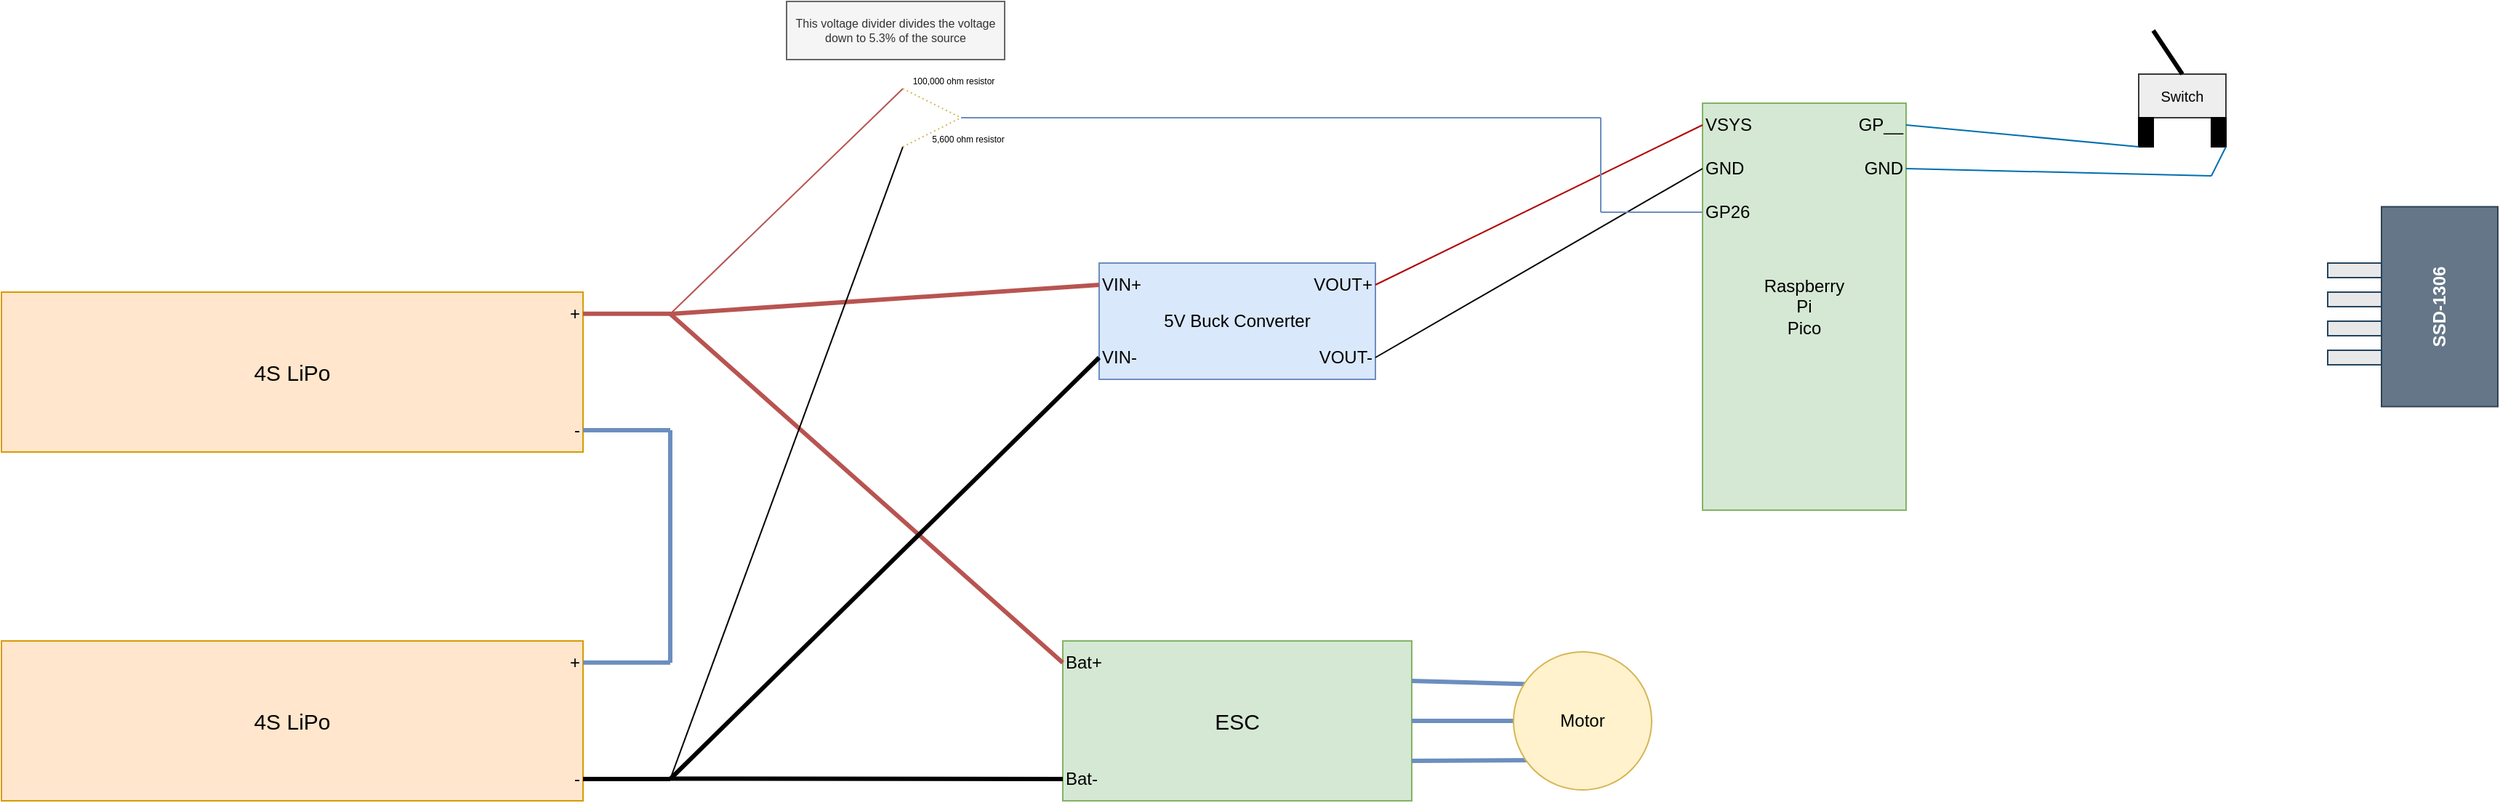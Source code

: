 <mxfile version="26.2.3">
  <diagram name="Page-1" id="h3mjnkEnst404sXgL5RF">
    <mxGraphModel dx="2316" dy="822" grid="1" gridSize="10" guides="1" tooltips="1" connect="1" arrows="1" fold="1" page="1" pageScale="1" pageWidth="850" pageHeight="1100" math="0" shadow="0">
      <root>
        <mxCell id="0" />
        <mxCell id="1" parent="0" />
        <mxCell id="way9uXlhnnQfd8RZIOcj-1" value="4S LiPo" style="rounded=0;whiteSpace=wrap;html=1;fontSize=15;fillColor=#ffe6cc;strokeColor=#d79b00;" parent="1" vertex="1">
          <mxGeometry x="-60" y="220" width="400" height="110" as="geometry" />
        </mxCell>
        <mxCell id="way9uXlhnnQfd8RZIOcj-2" value="+" style="text;html=1;align=right;verticalAlign=middle;whiteSpace=wrap;rounded=0;" parent="1" vertex="1">
          <mxGeometry x="280" y="220" width="60" height="30" as="geometry" />
        </mxCell>
        <mxCell id="way9uXlhnnQfd8RZIOcj-3" value="-" style="text;html=1;align=right;verticalAlign=middle;whiteSpace=wrap;rounded=0;" parent="1" vertex="1">
          <mxGeometry x="280" y="300" width="60" height="30" as="geometry" />
        </mxCell>
        <mxCell id="way9uXlhnnQfd8RZIOcj-10" value="" style="endArrow=none;html=1;rounded=0;exitX=1;exitY=0.5;exitDx=0;exitDy=0;fillColor=#dae8fc;strokeColor=#6c8ebf;strokeWidth=3;" parent="1" source="way9uXlhnnQfd8RZIOcj-3" edge="1">
          <mxGeometry width="50" height="50" relative="1" as="geometry">
            <mxPoint x="400" y="380" as="sourcePoint" />
            <mxPoint x="400" y="315" as="targetPoint" />
          </mxGeometry>
        </mxCell>
        <mxCell id="way9uXlhnnQfd8RZIOcj-11" value="" style="endArrow=none;html=1;rounded=0;exitX=1;exitY=0.5;exitDx=0;exitDy=0;fillColor=#f8cecc;strokeColor=#b85450;strokeWidth=3;" parent="1" edge="1">
          <mxGeometry width="50" height="50" relative="1" as="geometry">
            <mxPoint x="340" y="234.83" as="sourcePoint" />
            <mxPoint x="400" y="234.83" as="targetPoint" />
          </mxGeometry>
        </mxCell>
        <mxCell id="way9uXlhnnQfd8RZIOcj-18" value="4S LiPo" style="rounded=0;whiteSpace=wrap;html=1;fontSize=15;fillColor=#ffe6cc;strokeColor=#d79b00;" parent="1" vertex="1">
          <mxGeometry x="-60" y="460" width="400" height="110" as="geometry" />
        </mxCell>
        <mxCell id="way9uXlhnnQfd8RZIOcj-19" value="+" style="text;html=1;align=right;verticalAlign=middle;whiteSpace=wrap;rounded=0;" parent="1" vertex="1">
          <mxGeometry x="280" y="460" width="60" height="30" as="geometry" />
        </mxCell>
        <mxCell id="way9uXlhnnQfd8RZIOcj-20" value="-" style="text;html=1;align=right;verticalAlign=middle;whiteSpace=wrap;rounded=0;" parent="1" vertex="1">
          <mxGeometry x="280" y="540" width="60" height="30" as="geometry" />
        </mxCell>
        <mxCell id="way9uXlhnnQfd8RZIOcj-21" value="" style="endArrow=none;html=1;rounded=0;exitX=1;exitY=0.5;exitDx=0;exitDy=0;strokeWidth=3;" parent="1" source="way9uXlhnnQfd8RZIOcj-20" edge="1">
          <mxGeometry width="50" height="50" relative="1" as="geometry">
            <mxPoint x="400" y="620" as="sourcePoint" />
            <mxPoint x="400" y="555" as="targetPoint" />
          </mxGeometry>
        </mxCell>
        <mxCell id="way9uXlhnnQfd8RZIOcj-22" value="" style="endArrow=none;html=1;rounded=0;exitX=1;exitY=0.5;exitDx=0;exitDy=0;fillColor=#dae8fc;strokeColor=#6c8ebf;strokeWidth=3;" parent="1" edge="1">
          <mxGeometry width="50" height="50" relative="1" as="geometry">
            <mxPoint x="340" y="474.83" as="sourcePoint" />
            <mxPoint x="400" y="474.83" as="targetPoint" />
          </mxGeometry>
        </mxCell>
        <mxCell id="way9uXlhnnQfd8RZIOcj-25" value="" style="endArrow=none;html=1;rounded=0;fillColor=#dae8fc;strokeColor=#6c8ebf;strokeWidth=3;" parent="1" edge="1">
          <mxGeometry width="50" height="50" relative="1" as="geometry">
            <mxPoint x="400" y="315" as="sourcePoint" />
            <mxPoint x="400" y="475" as="targetPoint" />
          </mxGeometry>
        </mxCell>
        <mxCell id="way9uXlhnnQfd8RZIOcj-26" value="ESC" style="rounded=0;whiteSpace=wrap;html=1;fontSize=15;fillColor=#d5e8d4;strokeColor=#82b366;" parent="1" vertex="1">
          <mxGeometry x="670" y="460" width="240" height="110" as="geometry" />
        </mxCell>
        <mxCell id="way9uXlhnnQfd8RZIOcj-27" value="Bat+" style="text;html=1;align=left;verticalAlign=middle;whiteSpace=wrap;rounded=0;" parent="1" vertex="1">
          <mxGeometry x="670" y="460" width="60" height="30" as="geometry" />
        </mxCell>
        <mxCell id="way9uXlhnnQfd8RZIOcj-28" value="Bat-" style="text;html=1;align=left;verticalAlign=middle;whiteSpace=wrap;rounded=0;" parent="1" vertex="1">
          <mxGeometry x="670" y="540" width="60" height="30" as="geometry" />
        </mxCell>
        <mxCell id="way9uXlhnnQfd8RZIOcj-30" value="" style="endArrow=none;html=1;rounded=0;fillColor=#f8cecc;strokeColor=#b85450;strokeWidth=3;entryX=0;entryY=0.5;entryDx=0;entryDy=0;" parent="1" target="way9uXlhnnQfd8RZIOcj-27" edge="1">
          <mxGeometry width="50" height="50" relative="1" as="geometry">
            <mxPoint x="400" y="235" as="sourcePoint" />
            <mxPoint x="480" y="250.0" as="targetPoint" />
          </mxGeometry>
        </mxCell>
        <mxCell id="way9uXlhnnQfd8RZIOcj-31" value="" style="endArrow=none;html=1;rounded=0;exitX=1;exitY=0.5;exitDx=0;exitDy=0;strokeWidth=3;entryX=0;entryY=0.5;entryDx=0;entryDy=0;" parent="1" target="way9uXlhnnQfd8RZIOcj-28" edge="1">
          <mxGeometry width="50" height="50" relative="1" as="geometry">
            <mxPoint x="400" y="554.76" as="sourcePoint" />
            <mxPoint x="460" y="554.76" as="targetPoint" />
          </mxGeometry>
        </mxCell>
        <mxCell id="way9uXlhnnQfd8RZIOcj-32" value="5V Buck Converter" style="rounded=0;whiteSpace=wrap;html=1;fontSize=12;fillColor=#dae8fc;strokeColor=#6c8ebf;" parent="1" vertex="1">
          <mxGeometry x="695" y="200" width="190" height="80" as="geometry" />
        </mxCell>
        <mxCell id="way9uXlhnnQfd8RZIOcj-33" value="VIN+" style="text;html=1;align=left;verticalAlign=middle;whiteSpace=wrap;rounded=0;" parent="1" vertex="1">
          <mxGeometry x="695" y="200" width="60" height="30" as="geometry" />
        </mxCell>
        <mxCell id="way9uXlhnnQfd8RZIOcj-34" value="VIN-" style="text;html=1;align=left;verticalAlign=middle;whiteSpace=wrap;rounded=0;" parent="1" vertex="1">
          <mxGeometry x="695" y="250" width="60" height="30" as="geometry" />
        </mxCell>
        <mxCell id="way9uXlhnnQfd8RZIOcj-35" value="VOUT+" style="text;html=1;align=right;verticalAlign=middle;whiteSpace=wrap;rounded=0;" parent="1" vertex="1">
          <mxGeometry x="825" y="200" width="60" height="30" as="geometry" />
        </mxCell>
        <mxCell id="way9uXlhnnQfd8RZIOcj-36" value="VOUT-" style="text;html=1;align=right;verticalAlign=middle;whiteSpace=wrap;rounded=0;" parent="1" vertex="1">
          <mxGeometry x="825" y="250" width="60" height="30" as="geometry" />
        </mxCell>
        <mxCell id="way9uXlhnnQfd8RZIOcj-37" value="" style="endArrow=none;html=1;rounded=0;fillColor=#f8cecc;strokeColor=#b85450;strokeWidth=3;entryX=0;entryY=0.5;entryDx=0;entryDy=0;" parent="1" target="way9uXlhnnQfd8RZIOcj-33" edge="1">
          <mxGeometry width="50" height="50" relative="1" as="geometry">
            <mxPoint x="400" y="235" as="sourcePoint" />
            <mxPoint x="630" y="240" as="targetPoint" />
          </mxGeometry>
        </mxCell>
        <mxCell id="way9uXlhnnQfd8RZIOcj-38" value="" style="endArrow=none;html=1;rounded=0;strokeWidth=3;entryX=0;entryY=0.5;entryDx=0;entryDy=0;" parent="1" target="way9uXlhnnQfd8RZIOcj-34" edge="1">
          <mxGeometry width="50" height="50" relative="1" as="geometry">
            <mxPoint x="400" y="555" as="sourcePoint" />
            <mxPoint x="660" y="380" as="targetPoint" />
          </mxGeometry>
        </mxCell>
        <mxCell id="way9uXlhnnQfd8RZIOcj-39" value="" style="endArrow=none;html=1;rounded=0;strokeWidth=3;fillColor=#dae8fc;strokeColor=#6c8ebf;exitX=1;exitY=0.25;exitDx=0;exitDy=0;" parent="1" source="way9uXlhnnQfd8RZIOcj-26" edge="1">
          <mxGeometry width="50" height="50" relative="1" as="geometry">
            <mxPoint x="1100" y="500" as="sourcePoint" />
            <mxPoint x="1000" y="490" as="targetPoint" />
          </mxGeometry>
        </mxCell>
        <mxCell id="way9uXlhnnQfd8RZIOcj-40" value="" style="endArrow=none;html=1;rounded=0;strokeWidth=3;fillColor=#dae8fc;strokeColor=#6c8ebf;exitX=1;exitY=0.5;exitDx=0;exitDy=0;" parent="1" source="way9uXlhnnQfd8RZIOcj-26" edge="1">
          <mxGeometry width="50" height="50" relative="1" as="geometry">
            <mxPoint x="920" y="498" as="sourcePoint" />
            <mxPoint x="1000" y="515" as="targetPoint" />
          </mxGeometry>
        </mxCell>
        <mxCell id="way9uXlhnnQfd8RZIOcj-41" value="" style="endArrow=none;html=1;rounded=0;strokeWidth=3;fillColor=#dae8fc;strokeColor=#6c8ebf;exitX=1;exitY=0.75;exitDx=0;exitDy=0;" parent="1" source="way9uXlhnnQfd8RZIOcj-26" edge="1">
          <mxGeometry width="50" height="50" relative="1" as="geometry">
            <mxPoint x="930" y="508" as="sourcePoint" />
            <mxPoint x="1000" y="542" as="targetPoint" />
          </mxGeometry>
        </mxCell>
        <mxCell id="way9uXlhnnQfd8RZIOcj-43" value="Motor" style="ellipse;whiteSpace=wrap;html=1;aspect=fixed;fillColor=#fff2cc;strokeColor=#d6b656;" parent="1" vertex="1">
          <mxGeometry x="980" y="467.5" width="95" height="95" as="geometry" />
        </mxCell>
        <mxCell id="way9uXlhnnQfd8RZIOcj-44" value="Raspberry&lt;div&gt;Pi&lt;/div&gt;&lt;div&gt;Pico&lt;/div&gt;" style="rounded=0;whiteSpace=wrap;html=1;fillColor=#d5e8d4;strokeColor=#82b366;" parent="1" vertex="1">
          <mxGeometry x="1110" y="90" width="140" height="280" as="geometry" />
        </mxCell>
        <mxCell id="way9uXlhnnQfd8RZIOcj-45" value="VSYS" style="text;html=1;align=left;verticalAlign=middle;whiteSpace=wrap;rounded=0;" parent="1" vertex="1">
          <mxGeometry x="1110" y="90" width="60" height="30" as="geometry" />
        </mxCell>
        <mxCell id="way9uXlhnnQfd8RZIOcj-46" value="" style="endArrow=none;html=1;rounded=0;exitX=1;exitY=0.5;exitDx=0;exitDy=0;entryX=0;entryY=0.5;entryDx=0;entryDy=0;fillColor=#e51400;strokeColor=#B20000;" parent="1" source="way9uXlhnnQfd8RZIOcj-35" target="way9uXlhnnQfd8RZIOcj-45" edge="1">
          <mxGeometry width="50" height="50" relative="1" as="geometry">
            <mxPoint x="1140" y="280" as="sourcePoint" />
            <mxPoint x="1190" y="230" as="targetPoint" />
          </mxGeometry>
        </mxCell>
        <mxCell id="way9uXlhnnQfd8RZIOcj-47" value="" style="endArrow=none;html=1;rounded=0;exitX=1;exitY=0.5;exitDx=0;exitDy=0;fillColor=#e51400;strokeColor=#000000;entryX=0;entryY=0.5;entryDx=0;entryDy=0;" parent="1" source="way9uXlhnnQfd8RZIOcj-36" target="way9uXlhnnQfd8RZIOcj-48" edge="1">
          <mxGeometry width="50" height="50" relative="1" as="geometry">
            <mxPoint x="895" y="225" as="sourcePoint" />
            <mxPoint x="1080" y="150" as="targetPoint" />
          </mxGeometry>
        </mxCell>
        <mxCell id="way9uXlhnnQfd8RZIOcj-48" value="GND" style="text;html=1;align=left;verticalAlign=middle;whiteSpace=wrap;rounded=0;" parent="1" vertex="1">
          <mxGeometry x="1110" y="120" width="60" height="30" as="geometry" />
        </mxCell>
        <mxCell id="way9uXlhnnQfd8RZIOcj-49" value="GP__" style="text;html=1;align=right;verticalAlign=middle;whiteSpace=wrap;rounded=0;" parent="1" vertex="1">
          <mxGeometry x="1190" y="90" width="60" height="30" as="geometry" />
        </mxCell>
        <mxCell id="way9uXlhnnQfd8RZIOcj-50" value="&lt;font style=&quot;font-size: 10px;&quot;&gt;Switch&lt;/font&gt;" style="rounded=0;whiteSpace=wrap;html=1;fillColor=#eeeeee;strokeColor=#36393d;" parent="1" vertex="1">
          <mxGeometry x="1410" y="70" width="60" height="30" as="geometry" />
        </mxCell>
        <mxCell id="way9uXlhnnQfd8RZIOcj-51" value="" style="endArrow=none;html=1;rounded=0;entryX=0.5;entryY=0;entryDx=0;entryDy=0;strokeWidth=3;" parent="1" target="way9uXlhnnQfd8RZIOcj-50" edge="1">
          <mxGeometry width="50" height="50" relative="1" as="geometry">
            <mxPoint x="1420" y="40" as="sourcePoint" />
            <mxPoint x="1430" y="110" as="targetPoint" />
          </mxGeometry>
        </mxCell>
        <mxCell id="way9uXlhnnQfd8RZIOcj-53" value="" style="rounded=0;whiteSpace=wrap;html=1;fillColor=#000000;" parent="1" vertex="1">
          <mxGeometry x="1410" y="100" width="10" height="20" as="geometry" />
        </mxCell>
        <mxCell id="way9uXlhnnQfd8RZIOcj-54" value="" style="rounded=0;whiteSpace=wrap;html=1;fillColor=#000000;" parent="1" vertex="1">
          <mxGeometry x="1460" y="100" width="10" height="20" as="geometry" />
        </mxCell>
        <mxCell id="way9uXlhnnQfd8RZIOcj-55" value="" style="endArrow=none;html=1;rounded=0;exitX=1;exitY=0.5;exitDx=0;exitDy=0;entryX=0;entryY=1;entryDx=0;entryDy=0;fillColor=#1ba1e2;strokeColor=#006EAF;" parent="1" source="way9uXlhnnQfd8RZIOcj-49" target="way9uXlhnnQfd8RZIOcj-53" edge="1">
          <mxGeometry width="50" height="50" relative="1" as="geometry">
            <mxPoint x="1390" y="200" as="sourcePoint" />
            <mxPoint x="1440" y="150" as="targetPoint" />
          </mxGeometry>
        </mxCell>
        <mxCell id="way9uXlhnnQfd8RZIOcj-56" value="GND" style="text;html=1;align=right;verticalAlign=middle;whiteSpace=wrap;rounded=0;" parent="1" vertex="1">
          <mxGeometry x="1190" y="120" width="60" height="30" as="geometry" />
        </mxCell>
        <mxCell id="way9uXlhnnQfd8RZIOcj-57" value="" style="endArrow=none;html=1;rounded=0;exitX=1;exitY=0.5;exitDx=0;exitDy=0;fillColor=#1ba1e2;strokeColor=#006EAF;" parent="1" source="way9uXlhnnQfd8RZIOcj-56" edge="1">
          <mxGeometry width="50" height="50" relative="1" as="geometry">
            <mxPoint x="1260" y="135" as="sourcePoint" />
            <mxPoint x="1460" y="140" as="targetPoint" />
          </mxGeometry>
        </mxCell>
        <mxCell id="way9uXlhnnQfd8RZIOcj-58" value="" style="endArrow=none;html=1;rounded=0;exitX=1;exitY=1;exitDx=0;exitDy=0;fillColor=#1ba1e2;strokeColor=#006EAF;" parent="1" source="way9uXlhnnQfd8RZIOcj-54" edge="1">
          <mxGeometry width="50" height="50" relative="1" as="geometry">
            <mxPoint x="1260" y="145" as="sourcePoint" />
            <mxPoint x="1460" y="140" as="targetPoint" />
          </mxGeometry>
        </mxCell>
        <mxCell id="way9uXlhnnQfd8RZIOcj-60" value="SSD-1306" style="rounded=0;whiteSpace=wrap;html=1;fillColor=#647687;fontColor=#ffffff;strokeColor=#314354;fontStyle=1;rotation=-90;" parent="1" vertex="1">
          <mxGeometry x="1548.25" y="190" width="137.5" height="80" as="geometry" />
        </mxCell>
        <mxCell id="way9uXlhnnQfd8RZIOcj-61" value="" style="rounded=0;whiteSpace=wrap;html=1;fillColor=#E8E8E8;strokeColor=#23445d;" parent="1" vertex="1">
          <mxGeometry x="1540" y="200" width="37" height="10" as="geometry" />
        </mxCell>
        <mxCell id="way9uXlhnnQfd8RZIOcj-62" value="" style="rounded=0;whiteSpace=wrap;html=1;fillColor=#E8E8E8;strokeColor=#23445d;" parent="1" vertex="1">
          <mxGeometry x="1540" y="220" width="37" height="10" as="geometry" />
        </mxCell>
        <mxCell id="way9uXlhnnQfd8RZIOcj-63" value="" style="rounded=0;fillColor=#E8E8E8;strokeColor=#23445d;horizontal=1;verticalAlign=middle;spacing=0;" parent="1" vertex="1">
          <mxGeometry x="1540" y="240" width="37" height="10" as="geometry" />
        </mxCell>
        <mxCell id="way9uXlhnnQfd8RZIOcj-64" value="" style="rounded=0;whiteSpace=wrap;html=1;fillColor=#E8E8E8;strokeColor=#23445d;" parent="1" vertex="1">
          <mxGeometry x="1540" y="260" width="37" height="10" as="geometry" />
        </mxCell>
        <mxCell id="HMuIB5cPjtAFn509VvQV-1" value="" style="endArrow=none;html=1;rounded=0;fillColor=#f8cecc;strokeColor=#b85450;" parent="1" edge="1">
          <mxGeometry width="50" height="50" relative="1" as="geometry">
            <mxPoint x="400" y="235" as="sourcePoint" />
            <mxPoint x="560" y="80" as="targetPoint" />
          </mxGeometry>
        </mxCell>
        <mxCell id="HMuIB5cPjtAFn509VvQV-2" value="" style="endArrow=none;html=1;rounded=0;" parent="1" edge="1">
          <mxGeometry width="50" height="50" relative="1" as="geometry">
            <mxPoint x="400" y="555" as="sourcePoint" />
            <mxPoint x="560" y="120" as="targetPoint" />
          </mxGeometry>
        </mxCell>
        <mxCell id="HMuIB5cPjtAFn509VvQV-3" value="" style="endArrow=none;html=1;rounded=0;fillColor=#fff2cc;strokeColor=#d6b656;dashed=1;dashPattern=1 2;" parent="1" edge="1">
          <mxGeometry width="50" height="50" relative="1" as="geometry">
            <mxPoint x="560" y="80" as="sourcePoint" />
            <mxPoint x="600" y="100" as="targetPoint" />
          </mxGeometry>
        </mxCell>
        <mxCell id="HMuIB5cPjtAFn509VvQV-4" value="" style="endArrow=none;html=1;rounded=0;fillColor=#fff2cc;strokeColor=#d6b656;dashed=1;dashPattern=1 2;" parent="1" edge="1">
          <mxGeometry width="50" height="50" relative="1" as="geometry">
            <mxPoint x="560" y="120" as="sourcePoint" />
            <mxPoint x="600" y="100" as="targetPoint" />
          </mxGeometry>
        </mxCell>
        <mxCell id="HMuIB5cPjtAFn509VvQV-5" value="100,000 ohm resistor" style="text;html=1;align=center;verticalAlign=middle;whiteSpace=wrap;rounded=0;fontSize=6;" parent="1" vertex="1">
          <mxGeometry x="560" y="70" width="70" height="10" as="geometry" />
        </mxCell>
        <mxCell id="HMuIB5cPjtAFn509VvQV-6" value="5,600 ohm resistor" style="text;html=1;align=center;verticalAlign=middle;whiteSpace=wrap;rounded=0;fontSize=6;" parent="1" vertex="1">
          <mxGeometry x="570" y="110" width="70" height="10" as="geometry" />
        </mxCell>
        <mxCell id="HMuIB5cPjtAFn509VvQV-7" value="" style="endArrow=none;html=1;rounded=0;fillColor=#dae8fc;strokeColor=#6c8ebf;" parent="1" edge="1">
          <mxGeometry width="50" height="50" relative="1" as="geometry">
            <mxPoint x="600" y="100" as="sourcePoint" />
            <mxPoint x="1040" y="100" as="targetPoint" />
          </mxGeometry>
        </mxCell>
        <mxCell id="HMuIB5cPjtAFn509VvQV-8" value="" style="endArrow=none;html=1;rounded=0;fillColor=#dae8fc;strokeColor=#6c8ebf;" parent="1" edge="1">
          <mxGeometry width="50" height="50" relative="1" as="geometry">
            <mxPoint x="1040" y="165" as="sourcePoint" />
            <mxPoint x="1040" y="100" as="targetPoint" />
          </mxGeometry>
        </mxCell>
        <mxCell id="HMuIB5cPjtAFn509VvQV-9" value="GP26" style="text;html=1;align=left;verticalAlign=middle;whiteSpace=wrap;rounded=0;" parent="1" vertex="1">
          <mxGeometry x="1110" y="150" width="60" height="30" as="geometry" />
        </mxCell>
        <mxCell id="HMuIB5cPjtAFn509VvQV-10" value="" style="endArrow=none;html=1;rounded=0;fillColor=#dae8fc;strokeColor=#6c8ebf;exitX=0;exitY=0.5;exitDx=0;exitDy=0;" parent="1" source="HMuIB5cPjtAFn509VvQV-9" edge="1">
          <mxGeometry width="50" height="50" relative="1" as="geometry">
            <mxPoint x="1050" y="170" as="sourcePoint" />
            <mxPoint x="1040" y="165" as="targetPoint" />
          </mxGeometry>
        </mxCell>
        <mxCell id="HMuIB5cPjtAFn509VvQV-11" value="This voltage divider divides the voltage down to 5.3% of the source" style="text;html=1;align=center;verticalAlign=middle;whiteSpace=wrap;rounded=0;fillColor=#f5f5f5;fontColor=#333333;strokeColor=#666666;fontSize=8;" parent="1" vertex="1">
          <mxGeometry x="480" y="20" width="150" height="40" as="geometry" />
        </mxCell>
      </root>
    </mxGraphModel>
  </diagram>
</mxfile>
